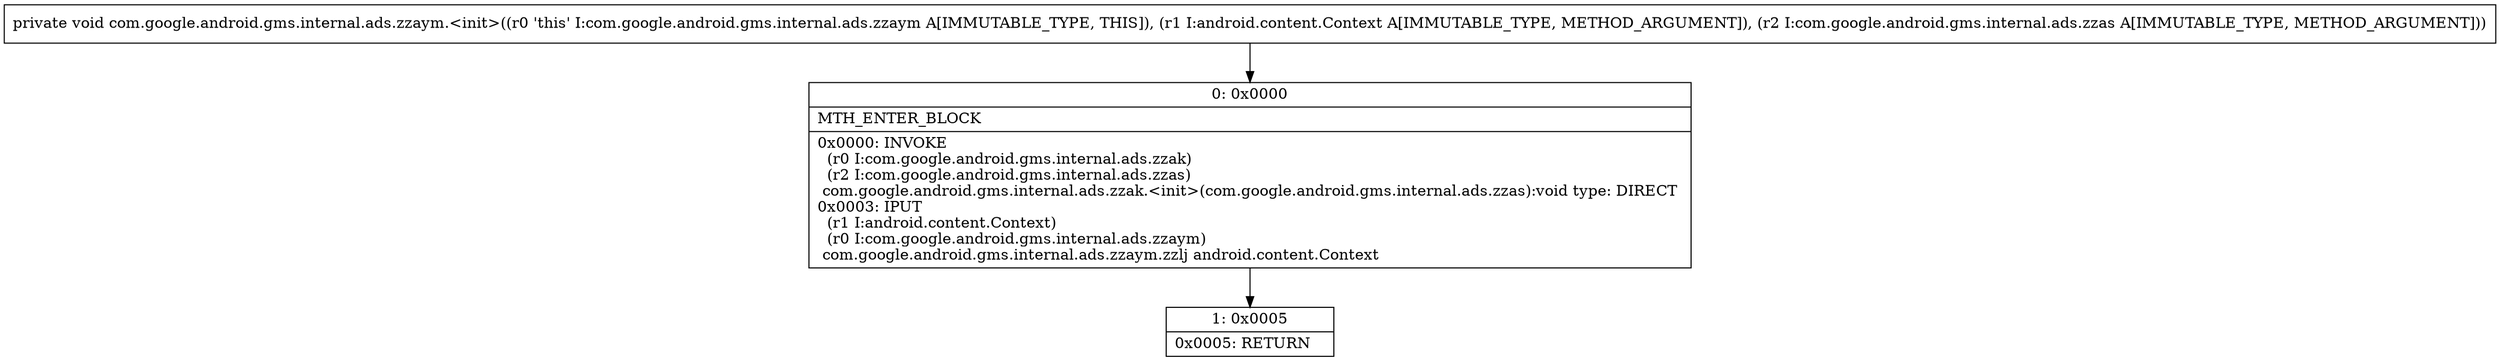 digraph "CFG forcom.google.android.gms.internal.ads.zzaym.\<init\>(Landroid\/content\/Context;Lcom\/google\/android\/gms\/internal\/ads\/zzas;)V" {
Node_0 [shape=record,label="{0\:\ 0x0000|MTH_ENTER_BLOCK\l|0x0000: INVOKE  \l  (r0 I:com.google.android.gms.internal.ads.zzak)\l  (r2 I:com.google.android.gms.internal.ads.zzas)\l com.google.android.gms.internal.ads.zzak.\<init\>(com.google.android.gms.internal.ads.zzas):void type: DIRECT \l0x0003: IPUT  \l  (r1 I:android.content.Context)\l  (r0 I:com.google.android.gms.internal.ads.zzaym)\l com.google.android.gms.internal.ads.zzaym.zzlj android.content.Context \l}"];
Node_1 [shape=record,label="{1\:\ 0x0005|0x0005: RETURN   \l}"];
MethodNode[shape=record,label="{private void com.google.android.gms.internal.ads.zzaym.\<init\>((r0 'this' I:com.google.android.gms.internal.ads.zzaym A[IMMUTABLE_TYPE, THIS]), (r1 I:android.content.Context A[IMMUTABLE_TYPE, METHOD_ARGUMENT]), (r2 I:com.google.android.gms.internal.ads.zzas A[IMMUTABLE_TYPE, METHOD_ARGUMENT])) }"];
MethodNode -> Node_0;
Node_0 -> Node_1;
}

